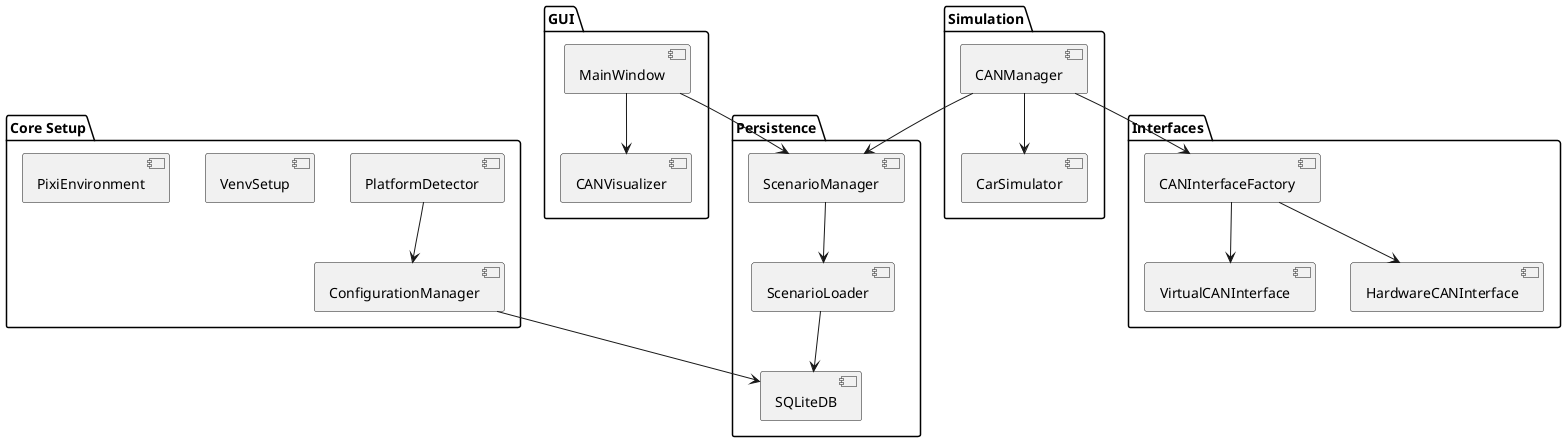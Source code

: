 @startuml ComponentDiagram
package "Core Setup" {
  component PlatformDetector
  component VenvSetup
  component PixiEnvironment
  component ConfigurationManager
}
package "Persistence" {
  component SQLiteDB
  component ScenarioLoader
  component ScenarioManager
}
package "GUI" {
  component MainWindow
  component CANVisualizer
}
package "Interfaces" {
  component CANInterfaceFactory
  component VirtualCANInterface
  component HardwareCANInterface
}
package "Simulation" {
  component CANManager
  component CarSimulator
}

PlatformDetector --> ConfigurationManager
ConfigurationManager --> SQLiteDB
ScenarioLoader --> SQLiteDB
ScenarioManager --> ScenarioLoader
MainWindow --> ScenarioManager
MainWindow --> CANVisualizer
CANInterfaceFactory --> VirtualCANInterface
CANInterfaceFactory --> HardwareCANInterface
CANManager --> CANInterfaceFactory
CANManager --> ScenarioManager
CANManager --> CarSimulator
@enduml